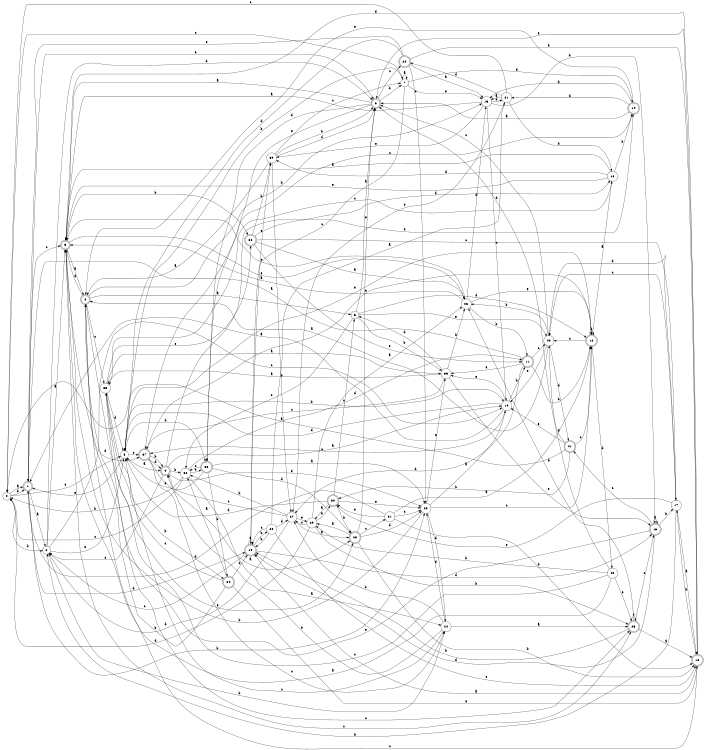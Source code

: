 digraph n35_10 {
__start0 [label="" shape="none"];

rankdir=LR;
size="8,5";

s0 [style="filled", color="black", fillcolor="white" shape="circle", label="0"];
s1 [style="rounded,filled", color="black", fillcolor="white" shape="doublecircle", label="1"];
s2 [style="filled", color="black", fillcolor="white" shape="circle", label="2"];
s3 [style="rounded,filled", color="black", fillcolor="white" shape="doublecircle", label="3"];
s4 [style="rounded,filled", color="black", fillcolor="white" shape="doublecircle", label="4"];
s5 [style="filled", color="black", fillcolor="white" shape="circle", label="5"];
s6 [style="rounded,filled", color="black", fillcolor="white" shape="doublecircle", label="6"];
s7 [style="filled", color="black", fillcolor="white" shape="circle", label="7"];
s8 [style="filled", color="black", fillcolor="white" shape="circle", label="8"];
s9 [style="rounded,filled", color="black", fillcolor="white" shape="doublecircle", label="9"];
s10 [style="filled", color="black", fillcolor="white" shape="circle", label="10"];
s11 [style="rounded,filled", color="black", fillcolor="white" shape="doublecircle", label="11"];
s12 [style="rounded,filled", color="black", fillcolor="white" shape="doublecircle", label="12"];
s13 [style="filled", color="black", fillcolor="white" shape="circle", label="13"];
s14 [style="rounded,filled", color="black", fillcolor="white" shape="doublecircle", label="14"];
s15 [style="filled", color="black", fillcolor="white" shape="circle", label="15"];
s16 [style="rounded,filled", color="black", fillcolor="white" shape="doublecircle", label="16"];
s17 [style="filled", color="black", fillcolor="white" shape="circle", label="17"];
s18 [style="rounded,filled", color="black", fillcolor="white" shape="doublecircle", label="18"];
s19 [style="rounded,filled", color="black", fillcolor="white" shape="doublecircle", label="19"];
s20 [style="filled", color="black", fillcolor="white" shape="circle", label="20"];
s21 [style="filled", color="black", fillcolor="white" shape="circle", label="21"];
s22 [style="rounded,filled", color="black", fillcolor="white" shape="doublecircle", label="22"];
s23 [style="filled", color="black", fillcolor="white" shape="circle", label="23"];
s24 [style="filled", color="black", fillcolor="white" shape="circle", label="24"];
s25 [style="rounded,filled", color="black", fillcolor="white" shape="doublecircle", label="25"];
s26 [style="filled", color="black", fillcolor="white" shape="circle", label="26"];
s27 [style="filled", color="black", fillcolor="white" shape="circle", label="27"];
s28 [style="rounded,filled", color="black", fillcolor="white" shape="doublecircle", label="28"];
s29 [style="filled", color="black", fillcolor="white" shape="circle", label="29"];
s30 [style="rounded,filled", color="black", fillcolor="white" shape="doublecircle", label="30"];
s31 [style="filled", color="black", fillcolor="white" shape="circle", label="31"];
s32 [style="filled", color="black", fillcolor="white" shape="circle", label="32"];
s33 [style="rounded,filled", color="black", fillcolor="white" shape="doublecircle", label="33"];
s34 [style="rounded,filled", color="black", fillcolor="white" shape="doublecircle", label="34"];
s35 [style="filled", color="black", fillcolor="white" shape="circle", label="35"];
s36 [style="filled", color="black", fillcolor="white" shape="circle", label="36"];
s37 [style="rounded,filled", color="black", fillcolor="white" shape="doublecircle", label="37"];
s38 [style="rounded,filled", color="black", fillcolor="white" shape="doublecircle", label="38"];
s39 [style="filled", color="black", fillcolor="white" shape="circle", label="39"];
s40 [style="filled", color="black", fillcolor="white" shape="circle", label="40"];
s41 [style="rounded,filled", color="black", fillcolor="white" shape="doublecircle", label="41"];
s42 [style="filled", color="black", fillcolor="white" shape="circle", label="42"];
s0 -> s1 [label="a"];
s0 -> s2 [label="b"];
s0 -> s7 [label="c"];
s0 -> s1 [label="d"];
s0 -> s8 [label="e"];
s1 -> s2 [label="a"];
s1 -> s23 [label="b"];
s1 -> s3 [label="c"];
s1 -> s19 [label="d"];
s1 -> s6 [label="e"];
s2 -> s3 [label="a"];
s2 -> s24 [label="b"];
s2 -> s10 [label="c"];
s2 -> s6 [label="d"];
s2 -> s8 [label="e"];
s3 -> s4 [label="a"];
s3 -> s38 [label="b"];
s3 -> s25 [label="c"];
s3 -> s37 [label="d"];
s3 -> s26 [label="e"];
s4 -> s5 [label="a"];
s4 -> s15 [label="b"];
s4 -> s35 [label="c"];
s4 -> s3 [label="d"];
s4 -> s28 [label="e"];
s5 -> s6 [label="a"];
s5 -> s36 [label="b"];
s5 -> s32 [label="c"];
s5 -> s12 [label="d"];
s5 -> s40 [label="e"];
s6 -> s3 [label="a"];
s6 -> s7 [label="b"];
s6 -> s22 [label="c"];
s6 -> s33 [label="d"];
s6 -> s33 [label="e"];
s7 -> s7 [label="a"];
s7 -> s8 [label="b"];
s7 -> s19 [label="c"];
s7 -> s14 [label="d"];
s7 -> s15 [label="e"];
s8 -> s9 [label="a"];
s8 -> s10 [label="b"];
s8 -> s37 [label="c"];
s8 -> s33 [label="d"];
s8 -> s1 [label="e"];
s9 -> s10 [label="a"];
s9 -> s32 [label="b"];
s9 -> s2 [label="c"];
s9 -> s23 [label="d"];
s9 -> s14 [label="e"];
s10 -> s1 [label="a"];
s10 -> s11 [label="b"];
s10 -> s37 [label="c"];
s10 -> s8 [label="d"];
s10 -> s36 [label="e"];
s11 -> s1 [label="a"];
s11 -> s12 [label="b"];
s11 -> s40 [label="c"];
s11 -> s27 [label="d"];
s11 -> s36 [label="e"];
s12 -> s13 [label="a"];
s12 -> s12 [label="b"];
s12 -> s40 [label="c"];
s12 -> s42 [label="d"];
s12 -> s8 [label="e"];
s13 -> s3 [label="a"];
s13 -> s14 [label="b"];
s13 -> s35 [label="c"];
s13 -> s39 [label="d"];
s13 -> s3 [label="e"];
s14 -> s6 [label="a"];
s14 -> s15 [label="b"];
s14 -> s37 [label="c"];
s14 -> s21 [label="d"];
s14 -> s4 [label="e"];
s15 -> s3 [label="a"];
s15 -> s16 [label="b"];
s15 -> s10 [label="c"];
s15 -> s21 [label="d"];
s15 -> s39 [label="e"];
s16 -> s16 [label="a"];
s16 -> s17 [label="b"];
s16 -> s41 [label="c"];
s16 -> s19 [label="d"];
s16 -> s4 [label="e"];
s17 -> s18 [label="a"];
s17 -> s2 [label="b"];
s17 -> s40 [label="c"];
s17 -> s40 [label="d"];
s17 -> s30 [label="e"];
s18 -> s19 [label="a"];
s18 -> s17 [label="b"];
s18 -> s4 [label="c"];
s18 -> s3 [label="d"];
s18 -> s6 [label="e"];
s19 -> s19 [label="a"];
s19 -> s20 [label="b"];
s19 -> s2 [label="c"];
s19 -> s16 [label="d"];
s19 -> s39 [label="e"];
s20 -> s21 [label="a"];
s20 -> s19 [label="b"];
s20 -> s19 [label="c"];
s20 -> s27 [label="d"];
s20 -> s18 [label="e"];
s21 -> s15 [label="a"];
s21 -> s13 [label="b"];
s21 -> s0 [label="c"];
s21 -> s22 [label="d"];
s21 -> s27 [label="e"];
s22 -> s15 [label="a"];
s22 -> s18 [label="b"];
s22 -> s23 [label="c"];
s22 -> s8 [label="d"];
s22 -> s1 [label="e"];
s23 -> s10 [label="a"];
s23 -> s3 [label="b"];
s23 -> s12 [label="c"];
s23 -> s24 [label="d"];
s23 -> s36 [label="e"];
s24 -> s25 [label="a"];
s24 -> s27 [label="b"];
s24 -> s8 [label="c"];
s24 -> s23 [label="d"];
s24 -> s9 [label="e"];
s25 -> s18 [label="a"];
s25 -> s19 [label="b"];
s25 -> s16 [label="c"];
s25 -> s26 [label="d"];
s25 -> s25 [label="e"];
s26 -> s3 [label="a"];
s26 -> s11 [label="b"];
s26 -> s3 [label="c"];
s26 -> s15 [label="d"];
s26 -> s12 [label="e"];
s27 -> s28 [label="a"];
s27 -> s32 [label="b"];
s27 -> s9 [label="c"];
s27 -> s2 [label="d"];
s27 -> s29 [label="e"];
s28 -> s29 [label="a"];
s28 -> s18 [label="b"];
s28 -> s31 [label="c"];
s28 -> s23 [label="d"];
s28 -> s6 [label="e"];
s29 -> s26 [label="a"];
s29 -> s25 [label="b"];
s29 -> s27 [label="c"];
s29 -> s0 [label="d"];
s29 -> s30 [label="e"];
s30 -> s29 [label="a"];
s30 -> s28 [label="b"];
s30 -> s5 [label="c"];
s30 -> s8 [label="d"];
s30 -> s23 [label="e"];
s31 -> s12 [label="a"];
s31 -> s18 [label="b"];
s31 -> s23 [label="c"];
s31 -> s1 [label="d"];
s31 -> s30 [label="e"];
s32 -> s24 [label="a"];
s32 -> s0 [label="b"];
s32 -> s0 [label="c"];
s32 -> s11 [label="d"];
s32 -> s33 [label="e"];
s33 -> s23 [label="a"];
s33 -> s34 [label="b"];
s33 -> s32 [label="c"];
s33 -> s28 [label="d"];
s33 -> s8 [label="e"];
s34 -> s32 [label="a"];
s34 -> s4 [label="b"];
s34 -> s35 [label="c"];
s34 -> s19 [label="d"];
s34 -> s18 [label="e"];
s35 -> s36 [label="a"];
s35 -> s34 [label="b"];
s35 -> s25 [label="c"];
s35 -> s8 [label="d"];
s35 -> s38 [label="e"];
s36 -> s35 [label="a"];
s36 -> s26 [label="b"];
s36 -> s37 [label="c"];
s36 -> s5 [label="d"];
s36 -> s16 [label="e"];
s37 -> s28 [label="a"];
s37 -> s9 [label="b"];
s37 -> s24 [label="c"];
s37 -> s9 [label="d"];
s37 -> s12 [label="e"];
s38 -> s26 [label="a"];
s38 -> s39 [label="b"];
s38 -> s17 [label="c"];
s38 -> s13 [label="d"];
s38 -> s11 [label="e"];
s39 -> s4 [label="a"];
s39 -> s27 [label="b"];
s39 -> s7 [label="c"];
s39 -> s6 [label="d"];
s39 -> s6 [label="e"];
s40 -> s4 [label="a"];
s40 -> s26 [label="b"];
s40 -> s6 [label="c"];
s40 -> s41 [label="d"];
s40 -> s10 [label="e"];
s41 -> s0 [label="a"];
s41 -> s30 [label="b"];
s41 -> s12 [label="c"];
s41 -> s40 [label="d"];
s41 -> s10 [label="e"];
s42 -> s3 [label="a"];
s42 -> s29 [label="b"];
s42 -> s35 [label="c"];
s42 -> s6 [label="d"];
s42 -> s25 [label="e"];

}